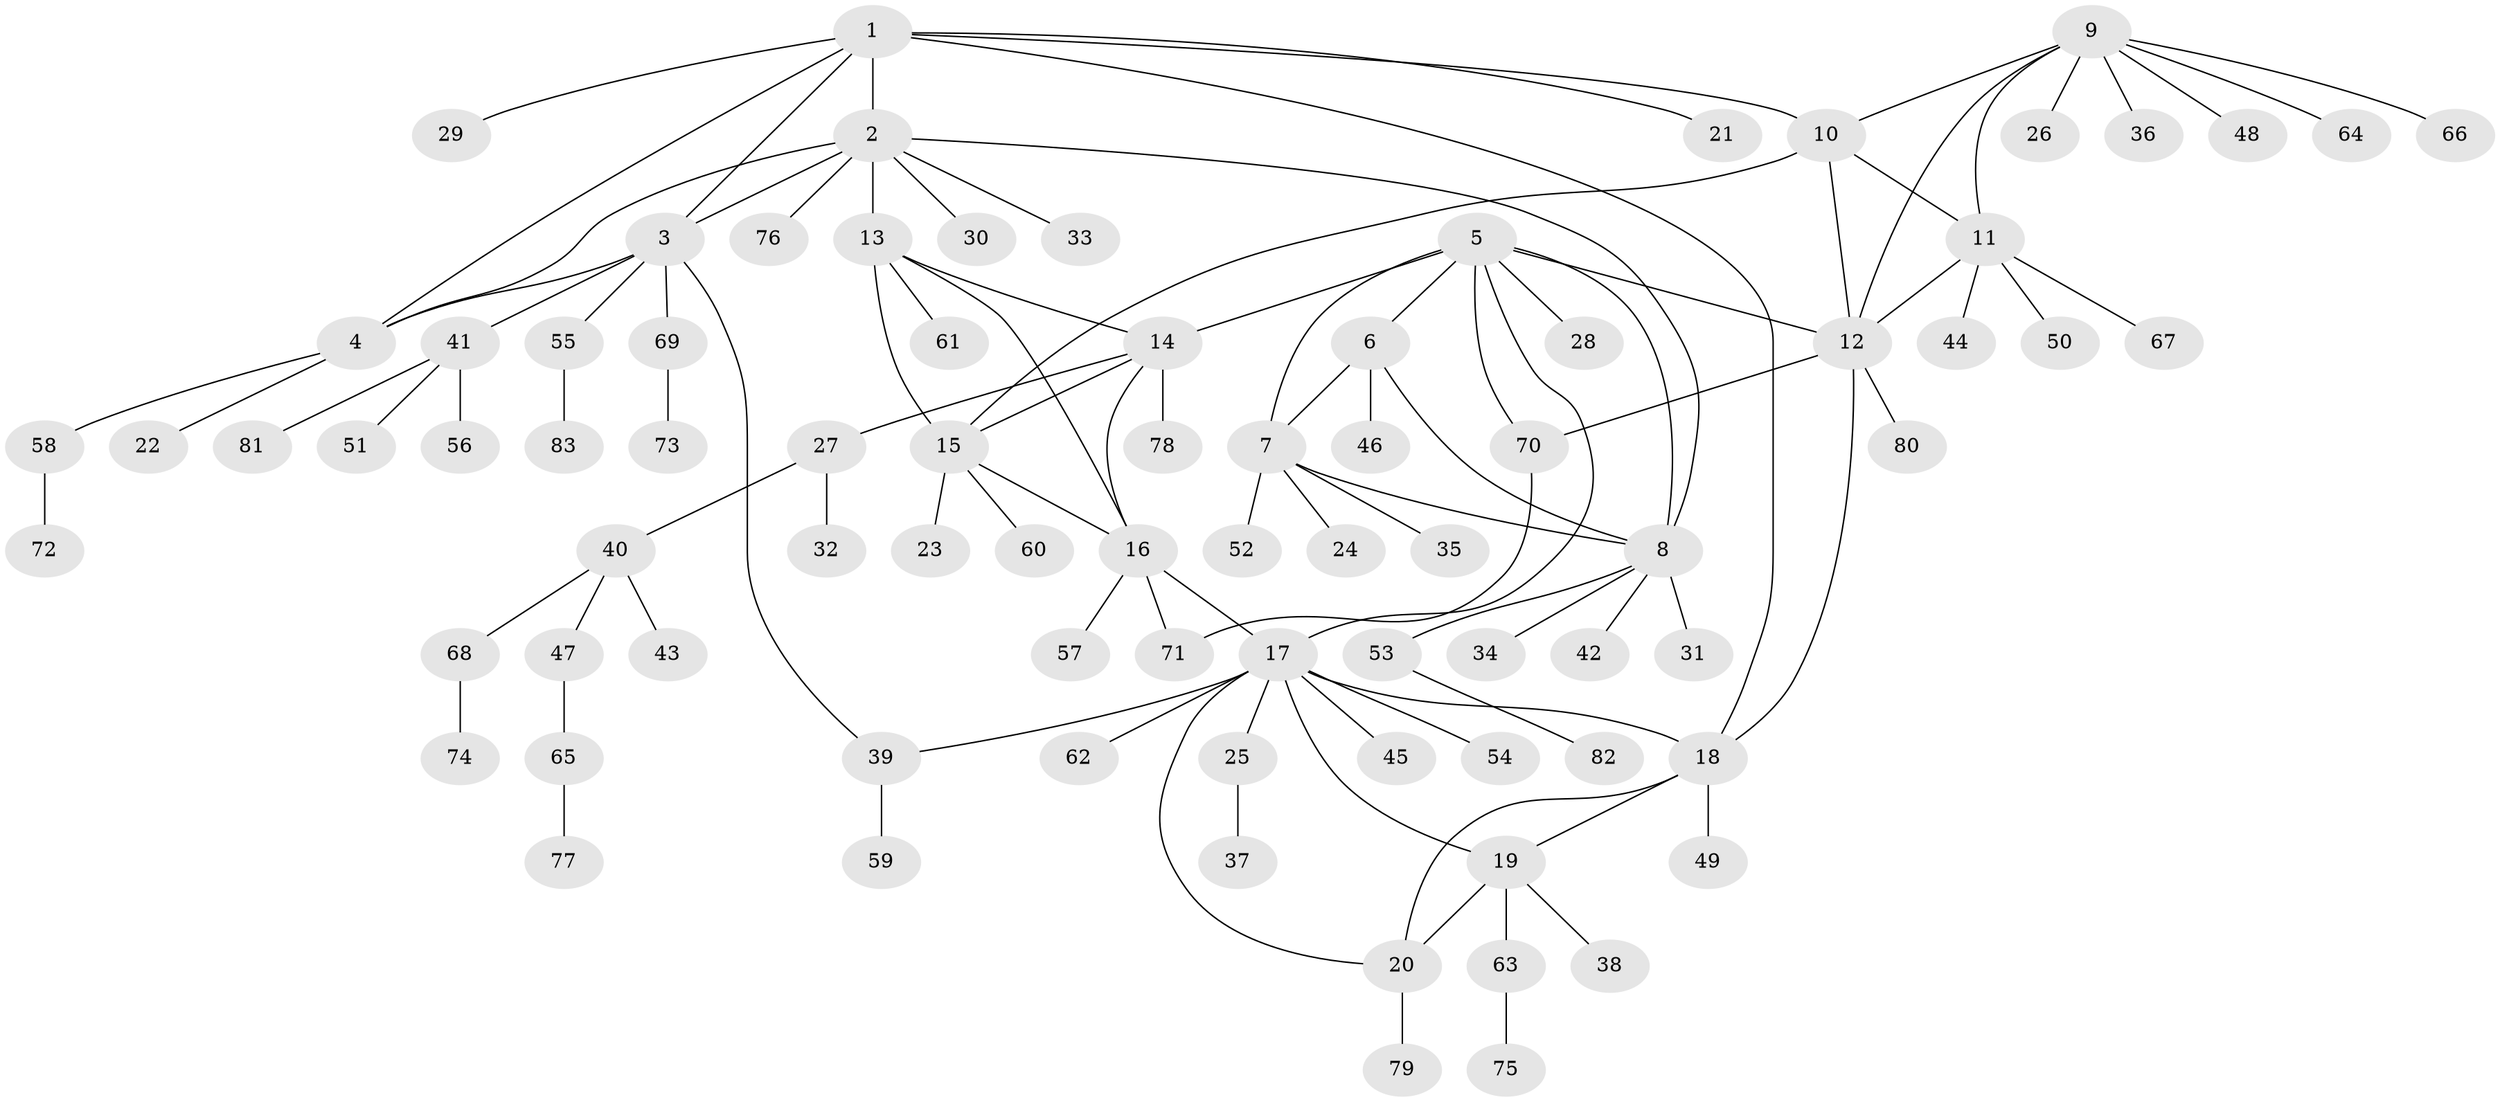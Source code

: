 // Generated by graph-tools (version 1.1) at 2025/26/03/09/25 03:26:45]
// undirected, 83 vertices, 106 edges
graph export_dot {
graph [start="1"]
  node [color=gray90,style=filled];
  1;
  2;
  3;
  4;
  5;
  6;
  7;
  8;
  9;
  10;
  11;
  12;
  13;
  14;
  15;
  16;
  17;
  18;
  19;
  20;
  21;
  22;
  23;
  24;
  25;
  26;
  27;
  28;
  29;
  30;
  31;
  32;
  33;
  34;
  35;
  36;
  37;
  38;
  39;
  40;
  41;
  42;
  43;
  44;
  45;
  46;
  47;
  48;
  49;
  50;
  51;
  52;
  53;
  54;
  55;
  56;
  57;
  58;
  59;
  60;
  61;
  62;
  63;
  64;
  65;
  66;
  67;
  68;
  69;
  70;
  71;
  72;
  73;
  74;
  75;
  76;
  77;
  78;
  79;
  80;
  81;
  82;
  83;
  1 -- 2;
  1 -- 3;
  1 -- 4;
  1 -- 10;
  1 -- 18;
  1 -- 21;
  1 -- 29;
  2 -- 3;
  2 -- 4;
  2 -- 8;
  2 -- 13;
  2 -- 30;
  2 -- 33;
  2 -- 76;
  3 -- 4;
  3 -- 39;
  3 -- 41;
  3 -- 55;
  3 -- 69;
  4 -- 22;
  4 -- 58;
  5 -- 6;
  5 -- 7;
  5 -- 8;
  5 -- 12;
  5 -- 14;
  5 -- 17;
  5 -- 28;
  5 -- 70;
  6 -- 7;
  6 -- 8;
  6 -- 46;
  7 -- 8;
  7 -- 24;
  7 -- 35;
  7 -- 52;
  8 -- 31;
  8 -- 34;
  8 -- 42;
  8 -- 53;
  9 -- 10;
  9 -- 11;
  9 -- 12;
  9 -- 26;
  9 -- 36;
  9 -- 48;
  9 -- 64;
  9 -- 66;
  10 -- 11;
  10 -- 12;
  10 -- 15;
  11 -- 12;
  11 -- 44;
  11 -- 50;
  11 -- 67;
  12 -- 18;
  12 -- 70;
  12 -- 80;
  13 -- 14;
  13 -- 15;
  13 -- 16;
  13 -- 61;
  14 -- 15;
  14 -- 16;
  14 -- 27;
  14 -- 78;
  15 -- 16;
  15 -- 23;
  15 -- 60;
  16 -- 17;
  16 -- 57;
  16 -- 71;
  17 -- 18;
  17 -- 19;
  17 -- 20;
  17 -- 25;
  17 -- 39;
  17 -- 45;
  17 -- 54;
  17 -- 62;
  18 -- 19;
  18 -- 20;
  18 -- 49;
  19 -- 20;
  19 -- 38;
  19 -- 63;
  20 -- 79;
  25 -- 37;
  27 -- 32;
  27 -- 40;
  39 -- 59;
  40 -- 43;
  40 -- 47;
  40 -- 68;
  41 -- 51;
  41 -- 56;
  41 -- 81;
  47 -- 65;
  53 -- 82;
  55 -- 83;
  58 -- 72;
  63 -- 75;
  65 -- 77;
  68 -- 74;
  69 -- 73;
  70 -- 71;
}
